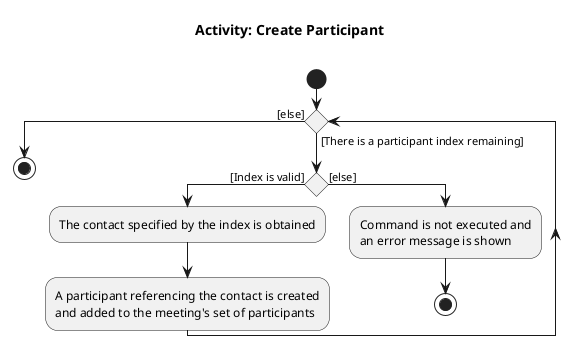 @startuml
title Activity: Create Participant\n
start


'Since the beta syntax does not support placing the condition outside the
'diamond we place it as the true branch instead.


    while () is ([There is a participant index remaining])
    if () then ([Index is valid])

    :The contact specified by the index is obtained;
    :A participant referencing the contact is created
    and added to the meeting's set of participants;
    else ([else])
    :Command is not executed and
    an error message is shown ;
    stop
    endif
    endwhile ([else])
    stop
stop

@enduml
